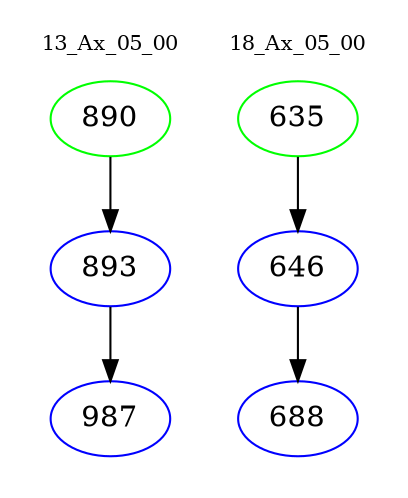 digraph{
subgraph cluster_0 {
color = white
label = "13_Ax_05_00";
fontsize=10;
T0_890 [label="890", color="green"]
T0_890 -> T0_893 [color="black"]
T0_893 [label="893", color="blue"]
T0_893 -> T0_987 [color="black"]
T0_987 [label="987", color="blue"]
}
subgraph cluster_1 {
color = white
label = "18_Ax_05_00";
fontsize=10;
T1_635 [label="635", color="green"]
T1_635 -> T1_646 [color="black"]
T1_646 [label="646", color="blue"]
T1_646 -> T1_688 [color="black"]
T1_688 [label="688", color="blue"]
}
}
